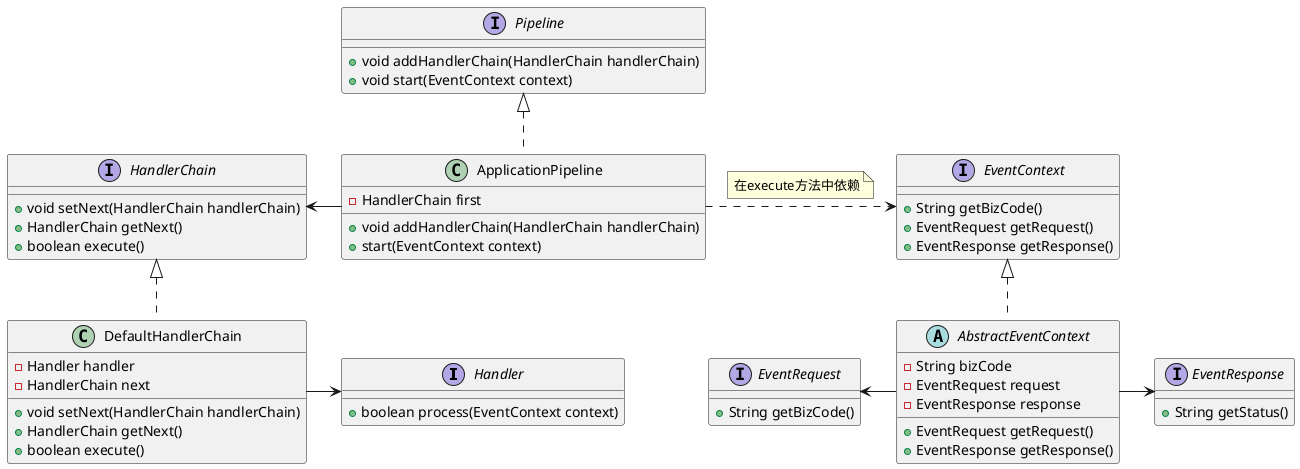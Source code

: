 @startuml
interface Handler {
    + boolean process(EventContext context)
}

interface HandlerChain {
    + void setNext(HandlerChain handlerChain)
    + HandlerChain getNext()
    + boolean execute()
}

class DefaultHandlerChain implements HandlerChain {
    - Handler handler
    - HandlerChain next
    + void setNext(HandlerChain handlerChain)
    + HandlerChain getNext()
    + boolean execute()
}

interface Pipeline {
	+ void addHandlerChain(HandlerChain handlerChain)
	+ void start(EventContext context)
}

class ApplicationPipeline implements Pipeline {
	- HandlerChain first
	+ void addHandlerChain(HandlerChain handlerChain)
	+ start(EventContext context)
}

interface EventContext {
    + String getBizCode()
    + EventRequest getRequest()
    + EventResponse getResponse()
}

abstract class AbstractEventContext implements EventContext {
    - String bizCode
    - EventRequest request
    - EventResponse response
    + EventRequest getRequest()
    + EventResponse getResponse()
}

interface EventRequest {
    + String getBizCode()
}

interface EventResponse {
    + String getStatus()
}

ApplicationPipeline  --left->  HandlerChain
ApplicationPipeline  ..right.> EventContext
note on link: 在execute方法中依赖
DefaultHandlerChain --right-> Handler

AbstractEventContext --left-> EventRequest
AbstractEventContext --right-> EventResponse

@enduml
